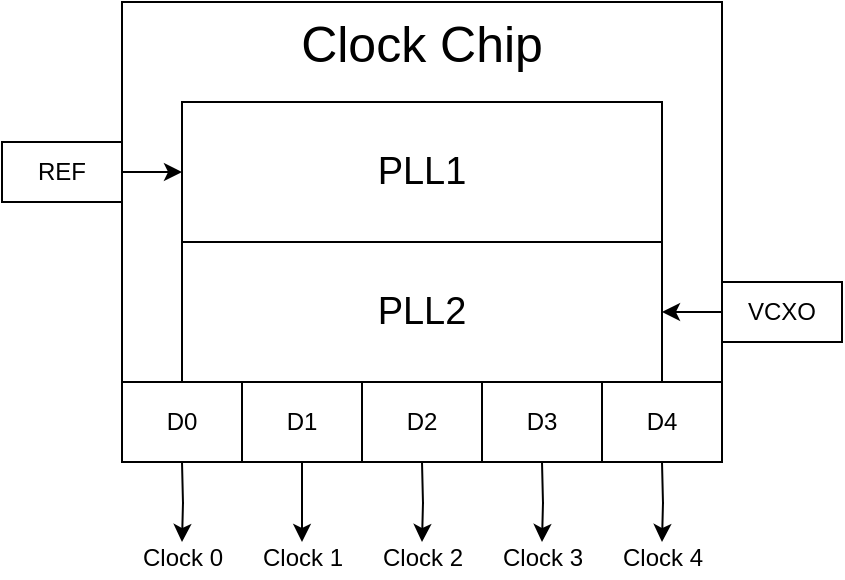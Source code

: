 <mxfile>
    <diagram id="ZP0un8l8FWmlX1oUlP1E" name="Page-1">
        <mxGraphModel dx="627" dy="441" grid="1" gridSize="10" guides="1" tooltips="1" connect="1" arrows="1" fold="1" page="1" pageScale="1" pageWidth="850" pageHeight="1100" math="0" shadow="0">
            <root>
                <mxCell id="0"/>
                <mxCell id="1" parent="0"/>
                <mxCell id="3" value="&lt;font style=&quot;font-size: 25px&quot;&gt;Clock Chip&lt;br&gt;&lt;br&gt;&lt;br&gt;&lt;br&gt;&lt;br&gt;&lt;br&gt;&lt;/font&gt;" style="rounded=0;whiteSpace=wrap;html=1;" vertex="1" parent="1">
                    <mxGeometry x="300" y="280" width="300" height="190" as="geometry"/>
                </mxCell>
                <mxCell id="4" value="VCXO" style="rounded=0;whiteSpace=wrap;html=1;" vertex="1" parent="1">
                    <mxGeometry x="600" y="420" width="60" height="30" as="geometry"/>
                </mxCell>
                <mxCell id="5" value="D0" style="rounded=0;whiteSpace=wrap;html=1;" vertex="1" parent="1">
                    <mxGeometry x="300" y="470" width="60" height="40" as="geometry"/>
                </mxCell>
                <mxCell id="6" value="D1" style="rounded=0;whiteSpace=wrap;html=1;" vertex="1" parent="1">
                    <mxGeometry x="360" y="470" width="60" height="40" as="geometry"/>
                </mxCell>
                <mxCell id="7" value="D2" style="rounded=0;whiteSpace=wrap;html=1;" vertex="1" parent="1">
                    <mxGeometry x="420" y="470" width="60" height="40" as="geometry"/>
                </mxCell>
                <mxCell id="8" value="D3" style="rounded=0;whiteSpace=wrap;html=1;" vertex="1" parent="1">
                    <mxGeometry x="480" y="470" width="60" height="40" as="geometry"/>
                </mxCell>
                <mxCell id="9" value="D4" style="rounded=0;whiteSpace=wrap;html=1;" vertex="1" parent="1">
                    <mxGeometry x="540" y="470" width="60" height="40" as="geometry"/>
                </mxCell>
                <mxCell id="10" value="PLL2" style="rounded=0;whiteSpace=wrap;html=1;fontSize=19;" vertex="1" parent="1">
                    <mxGeometry x="330" y="400" width="240" height="70" as="geometry"/>
                </mxCell>
                <mxCell id="11" value="PLL1" style="rounded=0;whiteSpace=wrap;html=1;fontSize=19;" vertex="1" parent="1">
                    <mxGeometry x="330" y="330" width="240" height="70" as="geometry"/>
                </mxCell>
                <mxCell id="12" value="REF" style="rounded=0;whiteSpace=wrap;html=1;" vertex="1" parent="1">
                    <mxGeometry x="240" y="350" width="60" height="30" as="geometry"/>
                </mxCell>
                <mxCell id="15" style="edgeStyle=orthogonalEdgeStyle;rounded=0;orthogonalLoop=1;jettySize=auto;html=1;exitX=0.5;exitY=1;exitDx=0;exitDy=0;" edge="1" parent="1" source="6">
                    <mxGeometry relative="1" as="geometry">
                        <mxPoint x="390" y="550" as="targetPoint"/>
                        <mxPoint x="340" y="520" as="sourcePoint"/>
                    </mxGeometry>
                </mxCell>
                <mxCell id="16" value="Clock 1" style="text;html=1;align=center;verticalAlign=middle;resizable=0;points=[];autosize=1;" vertex="1" parent="1">
                    <mxGeometry x="360" y="548" width="60" height="20" as="geometry"/>
                </mxCell>
                <mxCell id="17" style="edgeStyle=orthogonalEdgeStyle;rounded=0;orthogonalLoop=1;jettySize=auto;html=1;exitX=0.5;exitY=1;exitDx=0;exitDy=0;" edge="1" parent="1">
                    <mxGeometry relative="1" as="geometry">
                        <mxPoint x="450" y="550" as="targetPoint"/>
                        <mxPoint x="450" y="510" as="sourcePoint"/>
                    </mxGeometry>
                </mxCell>
                <mxCell id="18" value="Clock 2" style="text;html=1;align=center;verticalAlign=middle;resizable=0;points=[];autosize=1;" vertex="1" parent="1">
                    <mxGeometry x="420" y="548" width="60" height="20" as="geometry"/>
                </mxCell>
                <mxCell id="19" style="edgeStyle=orthogonalEdgeStyle;rounded=0;orthogonalLoop=1;jettySize=auto;html=1;exitX=0.5;exitY=1;exitDx=0;exitDy=0;" edge="1" parent="1">
                    <mxGeometry relative="1" as="geometry">
                        <mxPoint x="510" y="550" as="targetPoint"/>
                        <mxPoint x="510" y="510" as="sourcePoint"/>
                    </mxGeometry>
                </mxCell>
                <mxCell id="20" value="Clock 3" style="text;html=1;align=center;verticalAlign=middle;resizable=0;points=[];autosize=1;" vertex="1" parent="1">
                    <mxGeometry x="480" y="548" width="60" height="20" as="geometry"/>
                </mxCell>
                <mxCell id="21" style="edgeStyle=orthogonalEdgeStyle;rounded=0;orthogonalLoop=1;jettySize=auto;html=1;exitX=0.5;exitY=1;exitDx=0;exitDy=0;" edge="1" parent="1">
                    <mxGeometry relative="1" as="geometry">
                        <mxPoint x="570" y="550" as="targetPoint"/>
                        <mxPoint x="570" y="510" as="sourcePoint"/>
                    </mxGeometry>
                </mxCell>
                <mxCell id="22" value="Clock 4" style="text;html=1;align=center;verticalAlign=middle;resizable=0;points=[];autosize=1;" vertex="1" parent="1">
                    <mxGeometry x="540" y="548" width="60" height="20" as="geometry"/>
                </mxCell>
                <mxCell id="23" style="edgeStyle=orthogonalEdgeStyle;rounded=0;orthogonalLoop=1;jettySize=auto;html=1;exitX=0.5;exitY=1;exitDx=0;exitDy=0;" edge="1" parent="1">
                    <mxGeometry relative="1" as="geometry">
                        <mxPoint x="330" y="550" as="targetPoint"/>
                        <mxPoint x="330" y="510" as="sourcePoint"/>
                    </mxGeometry>
                </mxCell>
                <mxCell id="24" value="Clock 0" style="text;html=1;align=center;verticalAlign=middle;resizable=0;points=[];autosize=1;" vertex="1" parent="1">
                    <mxGeometry x="300" y="548" width="60" height="20" as="geometry"/>
                </mxCell>
                <mxCell id="25" value="" style="endArrow=classic;html=1;fontSize=19;exitX=1;exitY=0.5;exitDx=0;exitDy=0;" edge="1" parent="1" source="12">
                    <mxGeometry width="50" height="50" relative="1" as="geometry">
                        <mxPoint x="460" y="430" as="sourcePoint"/>
                        <mxPoint x="330" y="365" as="targetPoint"/>
                    </mxGeometry>
                </mxCell>
                <mxCell id="26" value="" style="endArrow=classic;html=1;fontSize=19;exitX=0;exitY=0.5;exitDx=0;exitDy=0;entryX=1;entryY=0.5;entryDx=0;entryDy=0;" edge="1" parent="1" source="4" target="10">
                    <mxGeometry width="50" height="50" relative="1" as="geometry">
                        <mxPoint x="670" y="509.43" as="sourcePoint"/>
                        <mxPoint x="700" y="509.43" as="targetPoint"/>
                    </mxGeometry>
                </mxCell>
            </root>
        </mxGraphModel>
    </diagram>
</mxfile>